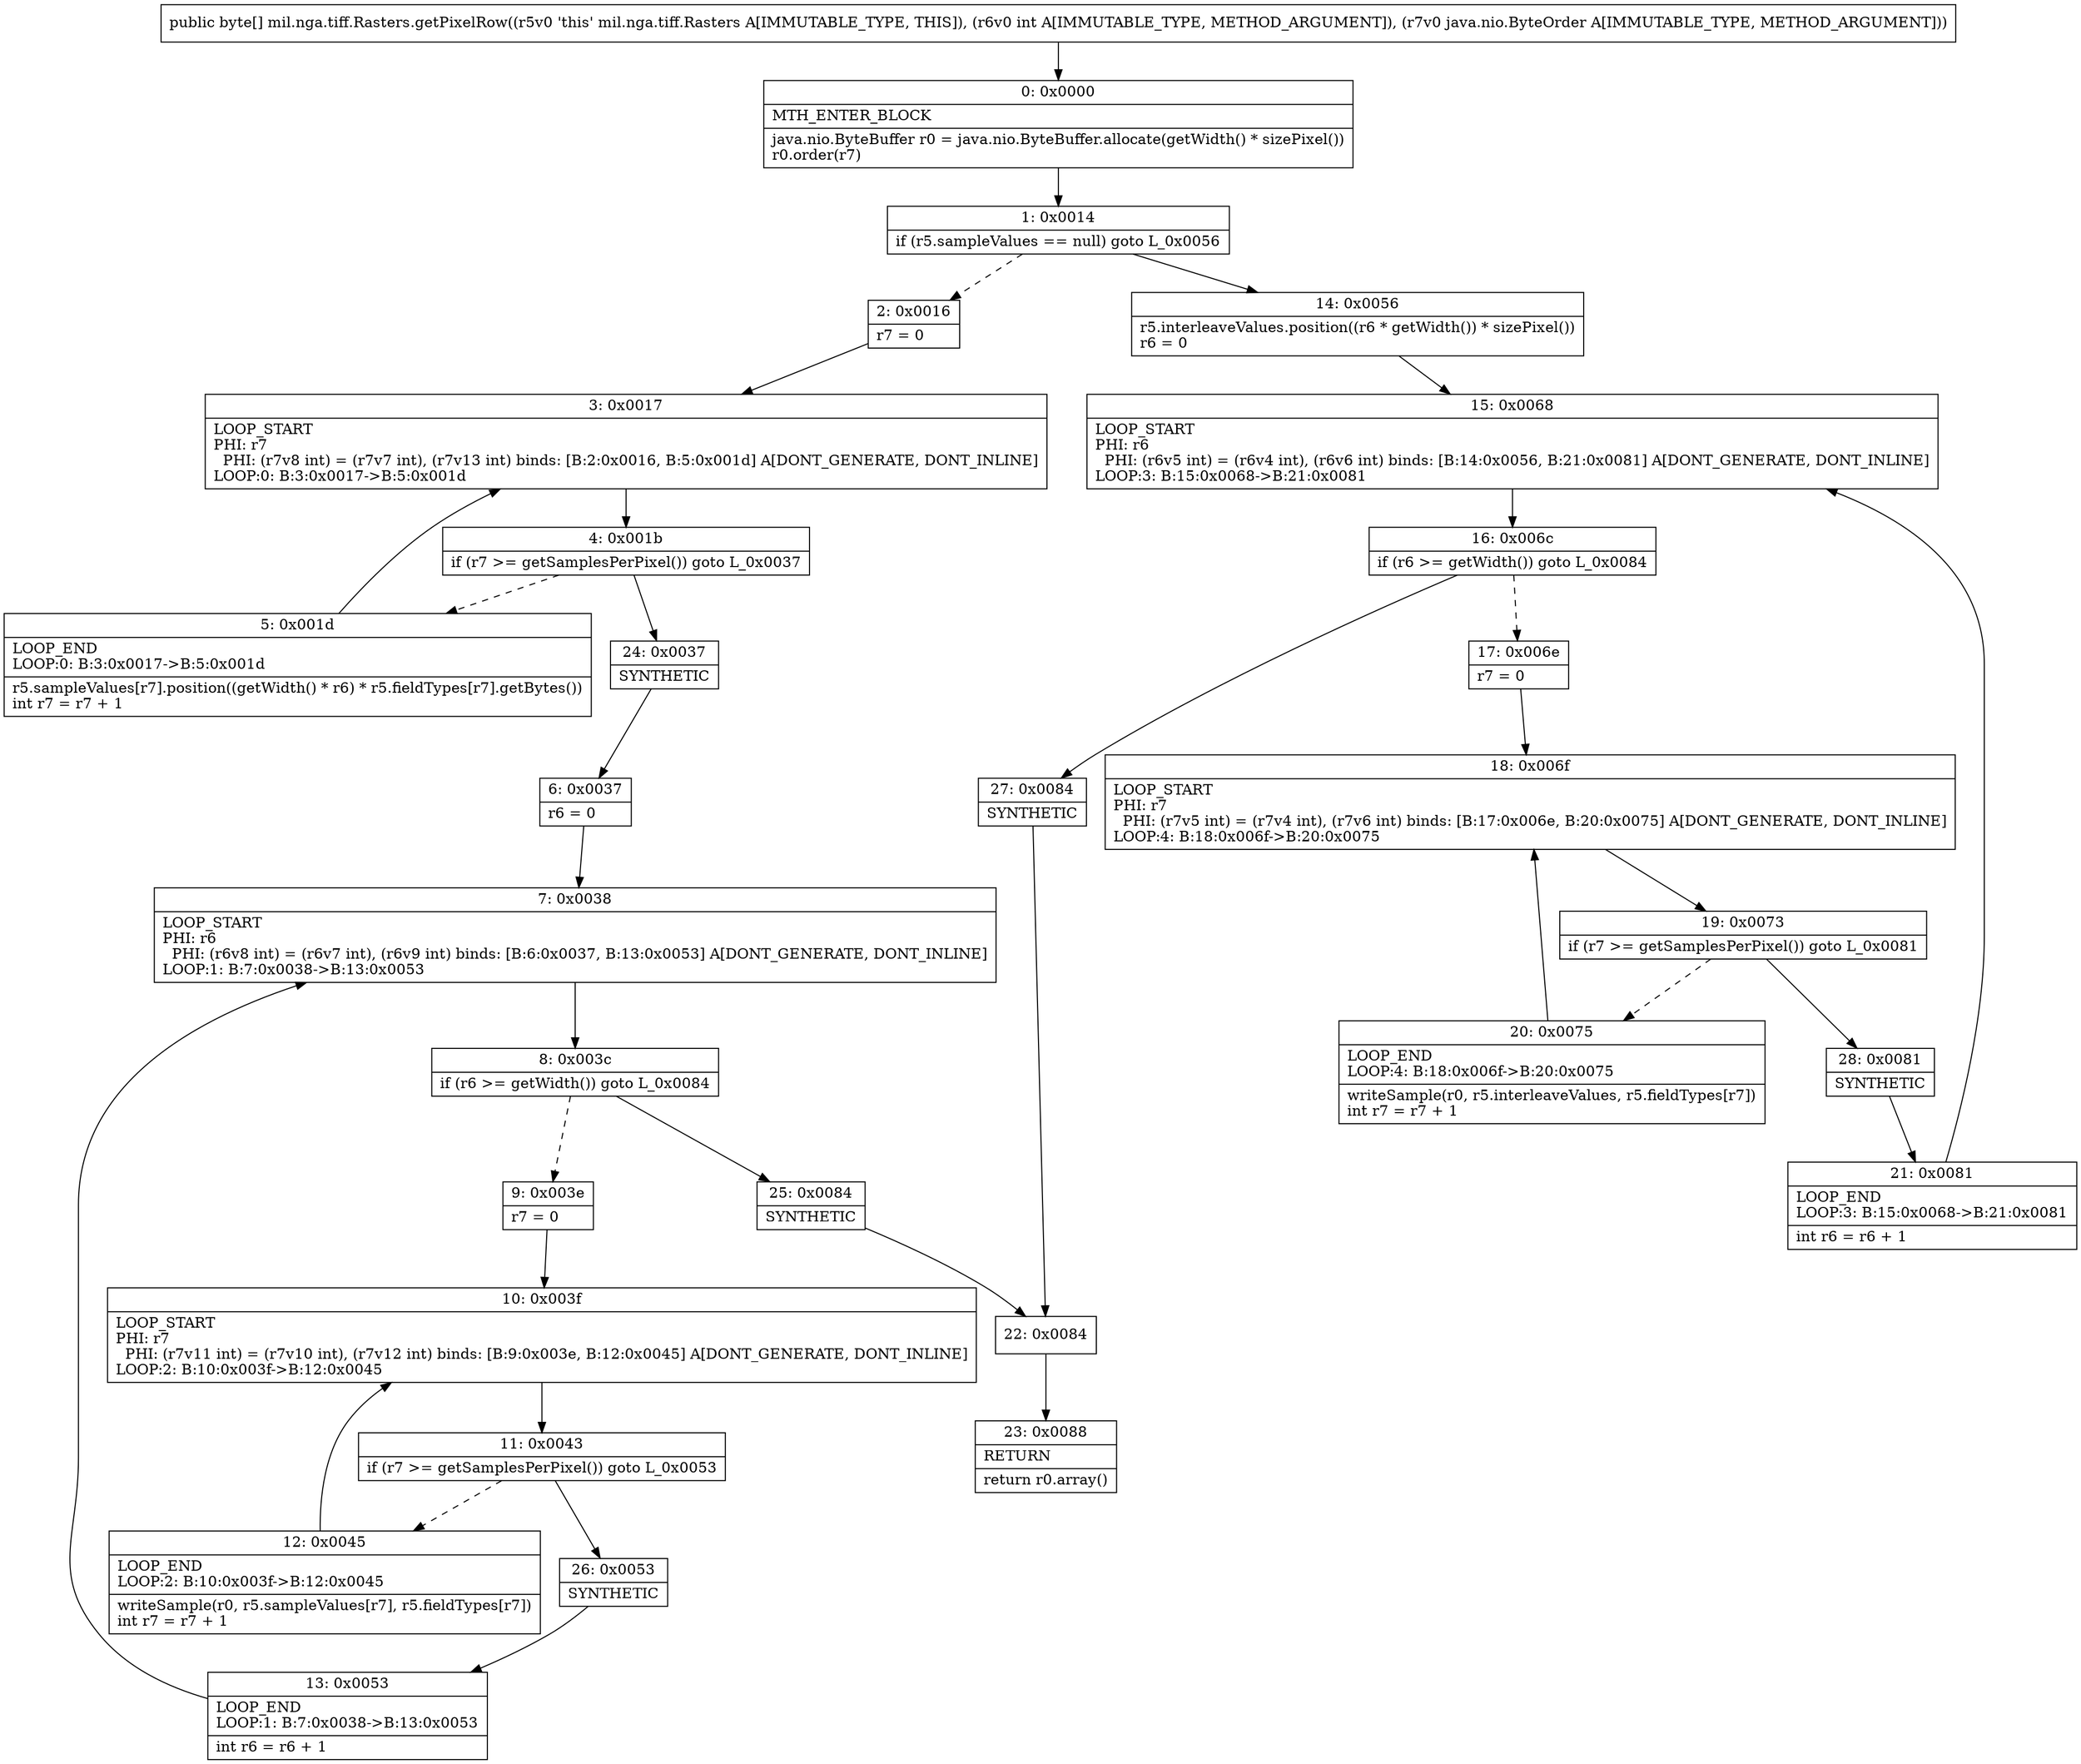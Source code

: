 digraph "CFG formil.nga.tiff.Rasters.getPixelRow(ILjava\/nio\/ByteOrder;)[B" {
Node_0 [shape=record,label="{0\:\ 0x0000|MTH_ENTER_BLOCK\l|java.nio.ByteBuffer r0 = java.nio.ByteBuffer.allocate(getWidth() * sizePixel())\lr0.order(r7)\l}"];
Node_1 [shape=record,label="{1\:\ 0x0014|if (r5.sampleValues == null) goto L_0x0056\l}"];
Node_2 [shape=record,label="{2\:\ 0x0016|r7 = 0\l}"];
Node_3 [shape=record,label="{3\:\ 0x0017|LOOP_START\lPHI: r7 \l  PHI: (r7v8 int) = (r7v7 int), (r7v13 int) binds: [B:2:0x0016, B:5:0x001d] A[DONT_GENERATE, DONT_INLINE]\lLOOP:0: B:3:0x0017\-\>B:5:0x001d\l}"];
Node_4 [shape=record,label="{4\:\ 0x001b|if (r7 \>= getSamplesPerPixel()) goto L_0x0037\l}"];
Node_5 [shape=record,label="{5\:\ 0x001d|LOOP_END\lLOOP:0: B:3:0x0017\-\>B:5:0x001d\l|r5.sampleValues[r7].position((getWidth() * r6) * r5.fieldTypes[r7].getBytes())\lint r7 = r7 + 1\l}"];
Node_6 [shape=record,label="{6\:\ 0x0037|r6 = 0\l}"];
Node_7 [shape=record,label="{7\:\ 0x0038|LOOP_START\lPHI: r6 \l  PHI: (r6v8 int) = (r6v7 int), (r6v9 int) binds: [B:6:0x0037, B:13:0x0053] A[DONT_GENERATE, DONT_INLINE]\lLOOP:1: B:7:0x0038\-\>B:13:0x0053\l}"];
Node_8 [shape=record,label="{8\:\ 0x003c|if (r6 \>= getWidth()) goto L_0x0084\l}"];
Node_9 [shape=record,label="{9\:\ 0x003e|r7 = 0\l}"];
Node_10 [shape=record,label="{10\:\ 0x003f|LOOP_START\lPHI: r7 \l  PHI: (r7v11 int) = (r7v10 int), (r7v12 int) binds: [B:9:0x003e, B:12:0x0045] A[DONT_GENERATE, DONT_INLINE]\lLOOP:2: B:10:0x003f\-\>B:12:0x0045\l}"];
Node_11 [shape=record,label="{11\:\ 0x0043|if (r7 \>= getSamplesPerPixel()) goto L_0x0053\l}"];
Node_12 [shape=record,label="{12\:\ 0x0045|LOOP_END\lLOOP:2: B:10:0x003f\-\>B:12:0x0045\l|writeSample(r0, r5.sampleValues[r7], r5.fieldTypes[r7])\lint r7 = r7 + 1\l}"];
Node_13 [shape=record,label="{13\:\ 0x0053|LOOP_END\lLOOP:1: B:7:0x0038\-\>B:13:0x0053\l|int r6 = r6 + 1\l}"];
Node_14 [shape=record,label="{14\:\ 0x0056|r5.interleaveValues.position((r6 * getWidth()) * sizePixel())\lr6 = 0\l}"];
Node_15 [shape=record,label="{15\:\ 0x0068|LOOP_START\lPHI: r6 \l  PHI: (r6v5 int) = (r6v4 int), (r6v6 int) binds: [B:14:0x0056, B:21:0x0081] A[DONT_GENERATE, DONT_INLINE]\lLOOP:3: B:15:0x0068\-\>B:21:0x0081\l}"];
Node_16 [shape=record,label="{16\:\ 0x006c|if (r6 \>= getWidth()) goto L_0x0084\l}"];
Node_17 [shape=record,label="{17\:\ 0x006e|r7 = 0\l}"];
Node_18 [shape=record,label="{18\:\ 0x006f|LOOP_START\lPHI: r7 \l  PHI: (r7v5 int) = (r7v4 int), (r7v6 int) binds: [B:17:0x006e, B:20:0x0075] A[DONT_GENERATE, DONT_INLINE]\lLOOP:4: B:18:0x006f\-\>B:20:0x0075\l}"];
Node_19 [shape=record,label="{19\:\ 0x0073|if (r7 \>= getSamplesPerPixel()) goto L_0x0081\l}"];
Node_20 [shape=record,label="{20\:\ 0x0075|LOOP_END\lLOOP:4: B:18:0x006f\-\>B:20:0x0075\l|writeSample(r0, r5.interleaveValues, r5.fieldTypes[r7])\lint r7 = r7 + 1\l}"];
Node_21 [shape=record,label="{21\:\ 0x0081|LOOP_END\lLOOP:3: B:15:0x0068\-\>B:21:0x0081\l|int r6 = r6 + 1\l}"];
Node_22 [shape=record,label="{22\:\ 0x0084}"];
Node_23 [shape=record,label="{23\:\ 0x0088|RETURN\l|return r0.array()\l}"];
Node_24 [shape=record,label="{24\:\ 0x0037|SYNTHETIC\l}"];
Node_25 [shape=record,label="{25\:\ 0x0084|SYNTHETIC\l}"];
Node_26 [shape=record,label="{26\:\ 0x0053|SYNTHETIC\l}"];
Node_27 [shape=record,label="{27\:\ 0x0084|SYNTHETIC\l}"];
Node_28 [shape=record,label="{28\:\ 0x0081|SYNTHETIC\l}"];
MethodNode[shape=record,label="{public byte[] mil.nga.tiff.Rasters.getPixelRow((r5v0 'this' mil.nga.tiff.Rasters A[IMMUTABLE_TYPE, THIS]), (r6v0 int A[IMMUTABLE_TYPE, METHOD_ARGUMENT]), (r7v0 java.nio.ByteOrder A[IMMUTABLE_TYPE, METHOD_ARGUMENT])) }"];
MethodNode -> Node_0;
Node_0 -> Node_1;
Node_1 -> Node_2[style=dashed];
Node_1 -> Node_14;
Node_2 -> Node_3;
Node_3 -> Node_4;
Node_4 -> Node_5[style=dashed];
Node_4 -> Node_24;
Node_5 -> Node_3;
Node_6 -> Node_7;
Node_7 -> Node_8;
Node_8 -> Node_9[style=dashed];
Node_8 -> Node_25;
Node_9 -> Node_10;
Node_10 -> Node_11;
Node_11 -> Node_12[style=dashed];
Node_11 -> Node_26;
Node_12 -> Node_10;
Node_13 -> Node_7;
Node_14 -> Node_15;
Node_15 -> Node_16;
Node_16 -> Node_17[style=dashed];
Node_16 -> Node_27;
Node_17 -> Node_18;
Node_18 -> Node_19;
Node_19 -> Node_20[style=dashed];
Node_19 -> Node_28;
Node_20 -> Node_18;
Node_21 -> Node_15;
Node_22 -> Node_23;
Node_24 -> Node_6;
Node_25 -> Node_22;
Node_26 -> Node_13;
Node_27 -> Node_22;
Node_28 -> Node_21;
}

